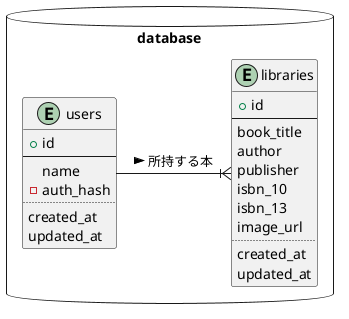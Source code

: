 @startuml database
package database <<Database>> {
  entity users {
    + id
    --
    name
    - auth_hash
    ..
    created_at
    updated_at
  }
  entity libraries {
    + id
    --
    book_title
    author
    publisher
    isbn_10
    isbn_13
    image_url
    ..
    created_at
    updated_at
  }
}
users -ri-|{ libraries : 所持する本 >
@enduml